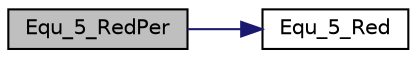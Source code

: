 digraph "Equ_5_RedPer"
{
  edge [fontname="Helvetica",fontsize="10",labelfontname="Helvetica",labelfontsize="10"];
  node [fontname="Helvetica",fontsize="10",shape=record];
  rankdir="LR";
  Node1 [label="Equ_5_RedPer",height=0.2,width=0.4,color="black", fillcolor="grey75", style="filled", fontcolor="black"];
  Node1 -> Node2 [color="midnightblue",fontsize="10",style="solid",fontname="Helvetica"];
  Node2 [label="Equ_5_Red",height=0.2,width=0.4,color="black", fillcolor="white", style="filled",URL="$fof__duf_8c.html#aa6c8dbd59861d5ddbc2337f3db881839"];
}
